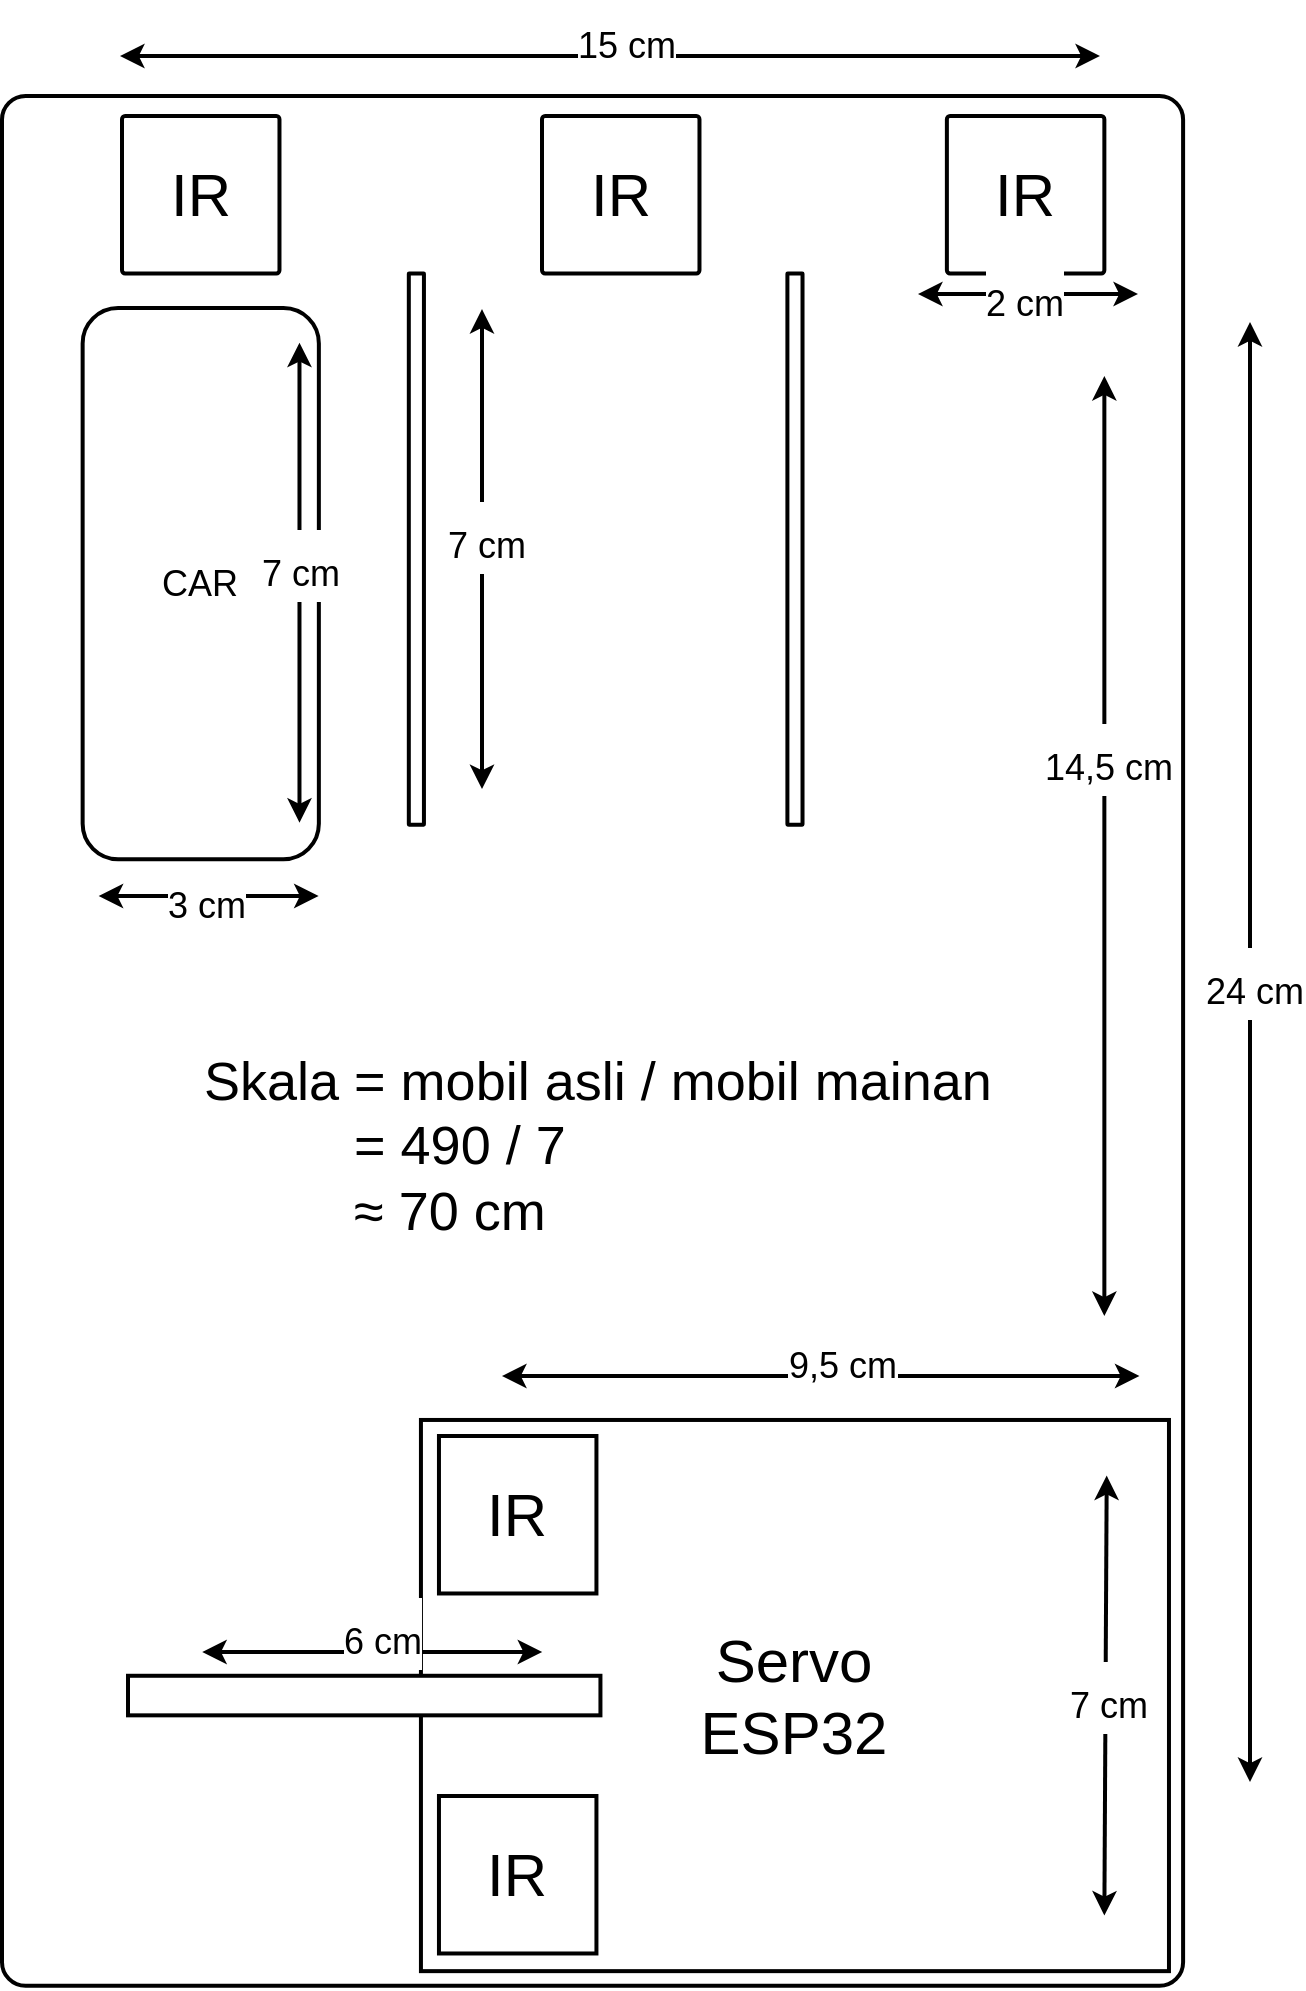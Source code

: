 <mxfile>
    <diagram id="qziTJ5_57RFXCWWp7c-v" name="Page-1">
        <mxGraphModel dx="1415" dy="456" grid="1" gridSize="10" guides="1" tooltips="1" connect="1" arrows="1" fold="1" page="1" pageScale="1" pageWidth="583" pageHeight="827" math="0" shadow="0">
            <root>
                <mxCell id="0"/>
                <mxCell id="1" parent="0"/>
                <mxCell id="2" value="" style="rounded=1;whiteSpace=wrap;html=1;strokeWidth=2;arcSize=2;" parent="1" vertex="1">
                    <mxGeometry x="-90" y="70" width="590.55" height="944.88" as="geometry"/>
                </mxCell>
                <mxCell id="14" value="IR" style="rounded=1;whiteSpace=wrap;html=1;strokeWidth=2;fontSize=30;arcSize=2;" parent="1" vertex="1">
                    <mxGeometry x="-30" y="80" width="78.74" height="78.74" as="geometry"/>
                </mxCell>
                <mxCell id="30" value="Servo&lt;br&gt;ESP32" style="rounded=0;whiteSpace=wrap;html=1;strokeWidth=2;fontSize=30;" parent="1" vertex="1">
                    <mxGeometry x="119.47" y="731.98" width="374.015" height="275.59" as="geometry"/>
                </mxCell>
                <mxCell id="31" value="IR" style="rounded=0;whiteSpace=wrap;html=1;strokeWidth=2;fontSize=30;" parent="1" vertex="1">
                    <mxGeometry x="128.48" y="740" width="78.74" height="78.74" as="geometry"/>
                </mxCell>
                <mxCell id="32" value="" style="rounded=0;whiteSpace=wrap;html=1;strokeWidth=2;fontSize=30;" parent="1" vertex="1">
                    <mxGeometry x="-27" y="859.89" width="236.22" height="19.78" as="geometry"/>
                </mxCell>
                <mxCell id="52" value="" style="rounded=1;whiteSpace=wrap;html=1;strokeWidth=2;fontSize=49;arcSize=2;" parent="1" vertex="1">
                    <mxGeometry x="113.41" y="158.74" width="7.56" height="275.59" as="geometry"/>
                </mxCell>
                <mxCell id="53" value="" style="rounded=1;whiteSpace=wrap;html=1;strokeWidth=2;fontSize=49;arcSize=2;" parent="1" vertex="1">
                    <mxGeometry x="302.7" y="158.74" width="7.56" height="275.59" as="geometry"/>
                </mxCell>
                <mxCell id="55" value="IR" style="rounded=1;whiteSpace=wrap;html=1;strokeWidth=2;fontSize=30;arcSize=2;" parent="1" vertex="1">
                    <mxGeometry x="180" y="80" width="78.74" height="78.74" as="geometry"/>
                </mxCell>
                <mxCell id="56" value="IR" style="rounded=1;whiteSpace=wrap;html=1;strokeWidth=2;fontSize=30;arcSize=2;" parent="1" vertex="1">
                    <mxGeometry x="382.44" y="80" width="78.74" height="78.74" as="geometry"/>
                </mxCell>
                <mxCell id="57" value="" style="endArrow=classic;startArrow=classic;html=1;fontSize=30;strokeWidth=2;" parent="1" edge="1">
                    <mxGeometry width="50" height="50" relative="1" as="geometry">
                        <mxPoint x="150" y="416.54" as="sourcePoint"/>
                        <mxPoint x="150" y="176.54" as="targetPoint"/>
                    </mxGeometry>
                </mxCell>
                <mxCell id="58" value="&lt;font style=&quot;font-size: 18px;&quot;&gt;7 cm&lt;/font&gt;" style="edgeLabel;html=1;align=center;verticalAlign=middle;resizable=0;points=[];fontSize=30;" parent="57" vertex="1" connectable="0">
                    <mxGeometry x="0.329" y="-2" relative="1" as="geometry">
                        <mxPoint y="33" as="offset"/>
                    </mxGeometry>
                </mxCell>
                <mxCell id="59" value="" style="endArrow=classic;startArrow=classic;html=1;fontSize=30;strokeWidth=2;" parent="1" edge="1">
                    <mxGeometry width="50" height="50" relative="1" as="geometry">
                        <mxPoint x="478" y="169" as="sourcePoint"/>
                        <mxPoint x="368" y="169" as="targetPoint"/>
                    </mxGeometry>
                </mxCell>
                <mxCell id="60" value="&lt;font style=&quot;font-size: 18px;&quot;&gt;2 cm&lt;/font&gt;" style="edgeLabel;html=1;align=center;verticalAlign=middle;resizable=0;points=[];fontSize=30;" parent="59" vertex="1" connectable="0">
                    <mxGeometry x="0.329" y="-2" relative="1" as="geometry">
                        <mxPoint x="16" y="2" as="offset"/>
                    </mxGeometry>
                </mxCell>
                <mxCell id="61" value="" style="endArrow=classic;startArrow=classic;html=1;fontSize=30;strokeWidth=2;" parent="1" edge="1">
                    <mxGeometry width="50" height="50" relative="1" as="geometry">
                        <mxPoint x="459" y="50" as="sourcePoint"/>
                        <mxPoint x="-31" y="50" as="targetPoint"/>
                    </mxGeometry>
                </mxCell>
                <mxCell id="62" value="&lt;font style=&quot;font-size: 18px;&quot;&gt;15 cm&lt;/font&gt;" style="edgeLabel;html=1;align=center;verticalAlign=middle;resizable=0;points=[];fontSize=30;" parent="61" vertex="1" connectable="0">
                    <mxGeometry x="0.329" y="-2" relative="1" as="geometry">
                        <mxPoint x="88" y="-8" as="offset"/>
                    </mxGeometry>
                </mxCell>
                <mxCell id="65" value="" style="endArrow=classic;startArrow=classic;html=1;fontSize=30;strokeWidth=2;" parent="1" edge="1">
                    <mxGeometry width="50" height="50" relative="1" as="geometry">
                        <mxPoint x="534" y="913" as="sourcePoint"/>
                        <mxPoint x="534" y="183" as="targetPoint"/>
                    </mxGeometry>
                </mxCell>
                <mxCell id="66" value="&lt;font style=&quot;font-size: 18px;&quot;&gt;24 cm&lt;/font&gt;" style="edgeLabel;html=1;align=center;verticalAlign=middle;resizable=0;points=[];fontSize=30;" parent="65" vertex="1" connectable="0">
                    <mxGeometry x="0.329" y="-2" relative="1" as="geometry">
                        <mxPoint y="85" as="offset"/>
                    </mxGeometry>
                </mxCell>
                <mxCell id="67" value="" style="endArrow=classic;startArrow=classic;html=1;fontSize=30;strokeWidth=2;" parent="1" edge="1">
                    <mxGeometry width="50" height="50" relative="1" as="geometry">
                        <mxPoint x="478.74" y="710" as="sourcePoint"/>
                        <mxPoint x="160" y="710" as="targetPoint"/>
                    </mxGeometry>
                </mxCell>
                <mxCell id="68" value="&lt;font style=&quot;font-size: 18px;&quot;&gt;9,5 cm&lt;/font&gt;" style="edgeLabel;html=1;align=center;verticalAlign=middle;resizable=0;points=[];fontSize=30;" parent="67" vertex="1" connectable="0">
                    <mxGeometry x="0.329" y="-2" relative="1" as="geometry">
                        <mxPoint x="63" y="-8" as="offset"/>
                    </mxGeometry>
                </mxCell>
                <mxCell id="69" value="" style="endArrow=classic;startArrow=classic;html=1;fontSize=30;strokeWidth=2;" parent="1" edge="1">
                    <mxGeometry width="50" height="50" relative="1" as="geometry">
                        <mxPoint x="461.18" y="680" as="sourcePoint"/>
                        <mxPoint x="461.18" y="210.0" as="targetPoint"/>
                    </mxGeometry>
                </mxCell>
                <mxCell id="70" value="&lt;font style=&quot;font-size: 18px;&quot;&gt;14,5 cm&lt;/font&gt;" style="edgeLabel;html=1;align=center;verticalAlign=middle;resizable=0;points=[];fontSize=30;" parent="69" vertex="1" connectable="0">
                    <mxGeometry x="0.329" y="-2" relative="1" as="geometry">
                        <mxPoint y="33" as="offset"/>
                    </mxGeometry>
                </mxCell>
                <mxCell id="71" value="" style="endArrow=classic;startArrow=classic;html=1;fontSize=30;strokeWidth=2;" parent="1" edge="1">
                    <mxGeometry width="50" height="50" relative="1" as="geometry">
                        <mxPoint x="180.11" y="848" as="sourcePoint"/>
                        <mxPoint x="10.11" y="848" as="targetPoint"/>
                    </mxGeometry>
                </mxCell>
                <mxCell id="72" value="&lt;font style=&quot;font-size: 18px;&quot;&gt;6 cm&lt;/font&gt;" style="edgeLabel;html=1;align=center;verticalAlign=middle;resizable=0;points=[];fontSize=30;" parent="71" vertex="1" connectable="0">
                    <mxGeometry x="0.329" y="-2" relative="1" as="geometry">
                        <mxPoint x="33" y="-8" as="offset"/>
                    </mxGeometry>
                </mxCell>
                <mxCell id="73" value="" style="endArrow=classic;startArrow=classic;html=1;fontSize=30;strokeWidth=2;" parent="1" edge="1">
                    <mxGeometry width="50" height="50" relative="1" as="geometry">
                        <mxPoint x="462.36" y="759.78" as="sourcePoint"/>
                        <mxPoint x="461.18" y="979.78" as="targetPoint"/>
                    </mxGeometry>
                </mxCell>
                <mxCell id="74" value="&lt;font style=&quot;font-size: 18px;&quot;&gt;7 cm&lt;/font&gt;" style="edgeLabel;html=1;align=center;verticalAlign=middle;resizable=0;points=[];fontSize=30;" parent="73" vertex="1" connectable="0">
                    <mxGeometry x="0.329" y="-2" relative="1" as="geometry">
                        <mxPoint x="3" y="-36" as="offset"/>
                    </mxGeometry>
                </mxCell>
                <mxCell id="76" value="CAR" style="rounded=1;whiteSpace=wrap;html=1;fontSize=18;strokeWidth=2;" parent="1" vertex="1">
                    <mxGeometry x="-49.68" y="176" width="118.11" height="275.59" as="geometry"/>
                </mxCell>
                <mxCell id="77" value="" style="endArrow=classic;startArrow=classic;html=1;fontSize=30;strokeWidth=2;" parent="1" edge="1">
                    <mxGeometry width="50" height="50" relative="1" as="geometry">
                        <mxPoint x="68.32" y="470" as="sourcePoint"/>
                        <mxPoint x="-41.68" y="470" as="targetPoint"/>
                    </mxGeometry>
                </mxCell>
                <mxCell id="78" value="&lt;font style=&quot;font-size: 18px;&quot;&gt;3 cm&lt;/font&gt;" style="edgeLabel;html=1;align=center;verticalAlign=middle;resizable=0;points=[];fontSize=30;" parent="77" vertex="1" connectable="0">
                    <mxGeometry x="0.329" y="-2" relative="1" as="geometry">
                        <mxPoint x="16" y="2" as="offset"/>
                    </mxGeometry>
                </mxCell>
                <mxCell id="80" value="" style="endArrow=classic;startArrow=classic;html=1;fontSize=30;strokeWidth=2;" parent="1" edge="1">
                    <mxGeometry width="50" height="50" relative="1" as="geometry">
                        <mxPoint x="58.74" y="433.33" as="sourcePoint"/>
                        <mxPoint x="58.74" y="193.33" as="targetPoint"/>
                    </mxGeometry>
                </mxCell>
                <mxCell id="81" value="&lt;font style=&quot;font-size: 18px;&quot;&gt;7 cm&lt;/font&gt;" style="edgeLabel;html=1;align=center;verticalAlign=middle;resizable=0;points=[];fontSize=30;" parent="80" vertex="1" connectable="0">
                    <mxGeometry x="0.329" y="-2" relative="1" as="geometry">
                        <mxPoint x="-2" y="30" as="offset"/>
                    </mxGeometry>
                </mxCell>
                <mxCell id="82" value="IR" style="rounded=0;whiteSpace=wrap;html=1;strokeWidth=2;fontSize=30;" parent="1" vertex="1">
                    <mxGeometry x="128.48" y="920" width="78.74" height="78.74" as="geometry"/>
                </mxCell>
                <mxCell id="83" value="&lt;font style=&quot;font-size: 27px;&quot;&gt;Skala = mobil asli / mobil mainan&lt;br&gt;&amp;nbsp; &amp;nbsp; &amp;nbsp; &amp;nbsp; &amp;nbsp; = 490 / 7&lt;br&gt;&amp;nbsp; &amp;nbsp; &amp;nbsp; &amp;nbsp; &amp;nbsp; &lt;span class=&quot;math math-inline&quot;&gt;&lt;span class=&quot;katex&quot;&gt;&lt;span aria-hidden=&quot;true&quot; class=&quot;katex-html&quot;&gt;&lt;span class=&quot;base&quot;&gt;&lt;span class=&quot;mrel&quot;&gt;≈ 70&lt;/span&gt;&lt;/span&gt;&lt;span class=&quot;base&quot;&gt;&lt;span class=&quot;mord&quot;&gt;&amp;nbsp;cm&lt;/span&gt;&lt;/span&gt;&lt;/span&gt;&lt;/span&gt;&lt;/span&gt;&lt;/font&gt;" style="text;html=1;align=left;verticalAlign=middle;resizable=0;points=[];autosize=1;strokeColor=none;fillColor=none;fontSize=18;" parent="1" vertex="1">
                    <mxGeometry x="9.37" y="540" width="420" height="110" as="geometry"/>
                </mxCell>
            </root>
        </mxGraphModel>
    </diagram>
</mxfile>